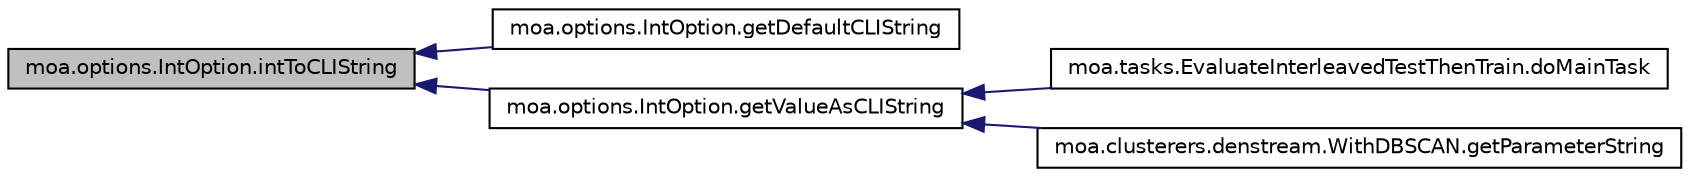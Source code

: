 digraph G
{
  edge [fontname="Helvetica",fontsize="10",labelfontname="Helvetica",labelfontsize="10"];
  node [fontname="Helvetica",fontsize="10",shape=record];
  rankdir=LR;
  Node1 [label="moa.options.IntOption.intToCLIString",height=0.2,width=0.4,color="black", fillcolor="grey75", style="filled" fontcolor="black"];
  Node1 -> Node2 [dir=back,color="midnightblue",fontsize="10",style="solid",fontname="Helvetica"];
  Node2 [label="moa.options.IntOption.getDefaultCLIString",height=0.2,width=0.4,color="black", fillcolor="white", style="filled",URL="$classmoa_1_1options_1_1IntOption.html#a1f29763c4ae01b57348bdcd4e2e3af29",tooltip="Gets the Command Line Interface text."];
  Node1 -> Node3 [dir=back,color="midnightblue",fontsize="10",style="solid",fontname="Helvetica"];
  Node3 [label="moa.options.IntOption.getValueAsCLIString",height=0.2,width=0.4,color="black", fillcolor="white", style="filled",URL="$classmoa_1_1options_1_1IntOption.html#acef7c29e38f96ba87b998d1754bee911",tooltip="Gets the value of a Command Line Interface text as a string."];
  Node3 -> Node4 [dir=back,color="midnightblue",fontsize="10",style="solid",fontname="Helvetica"];
  Node4 [label="moa.tasks.EvaluateInterleavedTestThenTrain.doMainTask",height=0.2,width=0.4,color="black", fillcolor="white", style="filled",URL="$classmoa_1_1tasks_1_1EvaluateInterleavedTestThenTrain.html#a6b487518dd5bfdc97abe37263f725610",tooltip="This method performs this task."];
  Node3 -> Node5 [dir=back,color="midnightblue",fontsize="10",style="solid",fontname="Helvetica"];
  Node5 [label="moa.clusterers.denstream.WithDBSCAN.getParameterString",height=0.2,width=0.4,color="black", fillcolor="white", style="filled",URL="$classmoa_1_1clusterers_1_1denstream_1_1WithDBSCAN.html#aa88bd2d7962803185bbf260471126e1b"];
}
